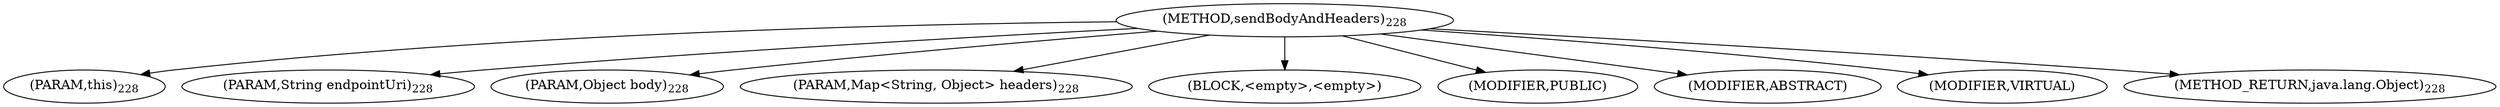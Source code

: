 digraph "sendBodyAndHeaders" {  
"209" [label = <(METHOD,sendBodyAndHeaders)<SUB>228</SUB>> ]
"210" [label = <(PARAM,this)<SUB>228</SUB>> ]
"211" [label = <(PARAM,String endpointUri)<SUB>228</SUB>> ]
"212" [label = <(PARAM,Object body)<SUB>228</SUB>> ]
"213" [label = <(PARAM,Map&lt;String, Object&gt; headers)<SUB>228</SUB>> ]
"214" [label = <(BLOCK,&lt;empty&gt;,&lt;empty&gt;)> ]
"215" [label = <(MODIFIER,PUBLIC)> ]
"216" [label = <(MODIFIER,ABSTRACT)> ]
"217" [label = <(MODIFIER,VIRTUAL)> ]
"218" [label = <(METHOD_RETURN,java.lang.Object)<SUB>228</SUB>> ]
  "209" -> "210" 
  "209" -> "211" 
  "209" -> "212" 
  "209" -> "213" 
  "209" -> "214" 
  "209" -> "215" 
  "209" -> "216" 
  "209" -> "217" 
  "209" -> "218" 
}
